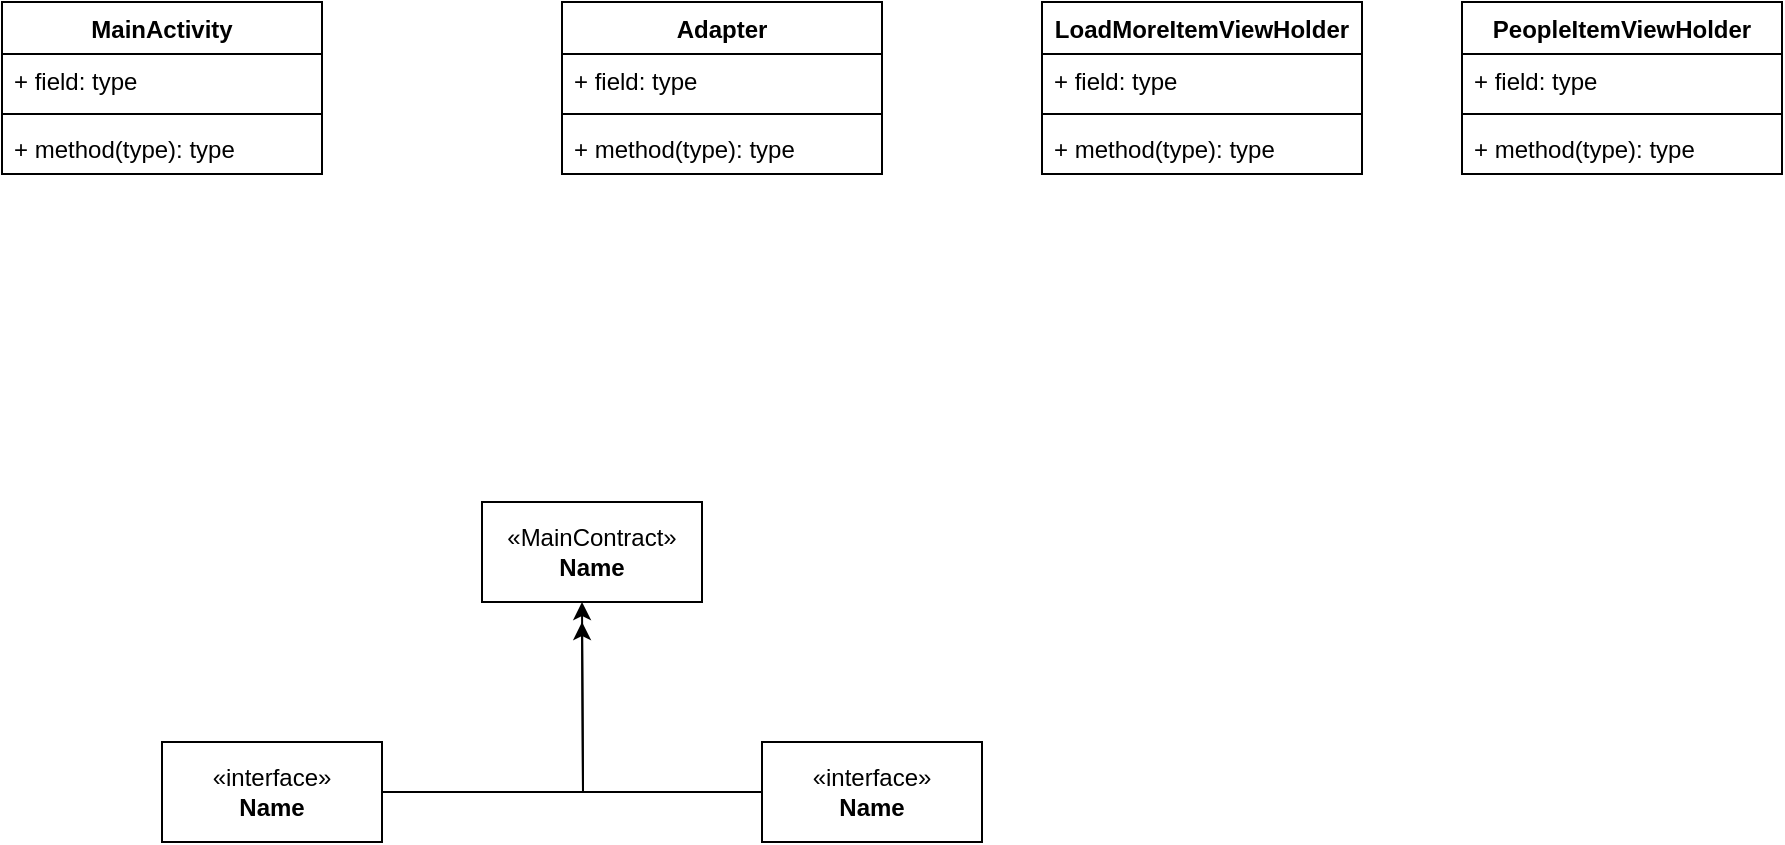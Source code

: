 <mxfile version="24.7.6">
  <diagram name="第 1 页" id="VxwfJBrMtaafbvOjhw8O">
    <mxGraphModel dx="954" dy="640" grid="1" gridSize="10" guides="1" tooltips="1" connect="1" arrows="1" fold="1" page="1" pageScale="1" pageWidth="827" pageHeight="1169" math="0" shadow="0">
      <root>
        <mxCell id="0" />
        <mxCell id="1" parent="0" />
        <mxCell id="8hf_TUTQjoI7S5xpg7qY-1" value="MainActivity" style="swimlane;fontStyle=1;align=center;verticalAlign=top;childLayout=stackLayout;horizontal=1;startSize=26;horizontalStack=0;resizeParent=1;resizeParentMax=0;resizeLast=0;collapsible=1;marginBottom=0;whiteSpace=wrap;html=1;" vertex="1" parent="1">
          <mxGeometry x="190" y="140" width="160" height="86" as="geometry" />
        </mxCell>
        <mxCell id="8hf_TUTQjoI7S5xpg7qY-2" value="+ field: type" style="text;strokeColor=none;fillColor=none;align=left;verticalAlign=top;spacingLeft=4;spacingRight=4;overflow=hidden;rotatable=0;points=[[0,0.5],[1,0.5]];portConstraint=eastwest;whiteSpace=wrap;html=1;" vertex="1" parent="8hf_TUTQjoI7S5xpg7qY-1">
          <mxGeometry y="26" width="160" height="26" as="geometry" />
        </mxCell>
        <mxCell id="8hf_TUTQjoI7S5xpg7qY-3" value="" style="line;strokeWidth=1;fillColor=none;align=left;verticalAlign=middle;spacingTop=-1;spacingLeft=3;spacingRight=3;rotatable=0;labelPosition=right;points=[];portConstraint=eastwest;strokeColor=inherit;" vertex="1" parent="8hf_TUTQjoI7S5xpg7qY-1">
          <mxGeometry y="52" width="160" height="8" as="geometry" />
        </mxCell>
        <mxCell id="8hf_TUTQjoI7S5xpg7qY-4" value="+ method(type): type" style="text;strokeColor=none;fillColor=none;align=left;verticalAlign=top;spacingLeft=4;spacingRight=4;overflow=hidden;rotatable=0;points=[[0,0.5],[1,0.5]];portConstraint=eastwest;whiteSpace=wrap;html=1;" vertex="1" parent="8hf_TUTQjoI7S5xpg7qY-1">
          <mxGeometry y="60" width="160" height="26" as="geometry" />
        </mxCell>
        <mxCell id="8hf_TUTQjoI7S5xpg7qY-5" value="Adapter" style="swimlane;fontStyle=1;align=center;verticalAlign=top;childLayout=stackLayout;horizontal=1;startSize=26;horizontalStack=0;resizeParent=1;resizeParentMax=0;resizeLast=0;collapsible=1;marginBottom=0;whiteSpace=wrap;html=1;" vertex="1" parent="1">
          <mxGeometry x="470" y="140" width="160" height="86" as="geometry" />
        </mxCell>
        <mxCell id="8hf_TUTQjoI7S5xpg7qY-6" value="+ field: type" style="text;strokeColor=none;fillColor=none;align=left;verticalAlign=top;spacingLeft=4;spacingRight=4;overflow=hidden;rotatable=0;points=[[0,0.5],[1,0.5]];portConstraint=eastwest;whiteSpace=wrap;html=1;" vertex="1" parent="8hf_TUTQjoI7S5xpg7qY-5">
          <mxGeometry y="26" width="160" height="26" as="geometry" />
        </mxCell>
        <mxCell id="8hf_TUTQjoI7S5xpg7qY-7" value="" style="line;strokeWidth=1;fillColor=none;align=left;verticalAlign=middle;spacingTop=-1;spacingLeft=3;spacingRight=3;rotatable=0;labelPosition=right;points=[];portConstraint=eastwest;strokeColor=inherit;" vertex="1" parent="8hf_TUTQjoI7S5xpg7qY-5">
          <mxGeometry y="52" width="160" height="8" as="geometry" />
        </mxCell>
        <mxCell id="8hf_TUTQjoI7S5xpg7qY-8" value="+ method(type): type" style="text;strokeColor=none;fillColor=none;align=left;verticalAlign=top;spacingLeft=4;spacingRight=4;overflow=hidden;rotatable=0;points=[[0,0.5],[1,0.5]];portConstraint=eastwest;whiteSpace=wrap;html=1;" vertex="1" parent="8hf_TUTQjoI7S5xpg7qY-5">
          <mxGeometry y="60" width="160" height="26" as="geometry" />
        </mxCell>
        <mxCell id="8hf_TUTQjoI7S5xpg7qY-9" value="LoadMoreItemViewHolder&lt;div&gt;&lt;br&gt;&lt;/div&gt;" style="swimlane;fontStyle=1;align=center;verticalAlign=top;childLayout=stackLayout;horizontal=1;startSize=26;horizontalStack=0;resizeParent=1;resizeParentMax=0;resizeLast=0;collapsible=1;marginBottom=0;whiteSpace=wrap;html=1;" vertex="1" parent="1">
          <mxGeometry x="710" y="140" width="160" height="86" as="geometry" />
        </mxCell>
        <mxCell id="8hf_TUTQjoI7S5xpg7qY-10" value="+ field: type" style="text;strokeColor=none;fillColor=none;align=left;verticalAlign=top;spacingLeft=4;spacingRight=4;overflow=hidden;rotatable=0;points=[[0,0.5],[1,0.5]];portConstraint=eastwest;whiteSpace=wrap;html=1;" vertex="1" parent="8hf_TUTQjoI7S5xpg7qY-9">
          <mxGeometry y="26" width="160" height="26" as="geometry" />
        </mxCell>
        <mxCell id="8hf_TUTQjoI7S5xpg7qY-11" value="" style="line;strokeWidth=1;fillColor=none;align=left;verticalAlign=middle;spacingTop=-1;spacingLeft=3;spacingRight=3;rotatable=0;labelPosition=right;points=[];portConstraint=eastwest;strokeColor=inherit;" vertex="1" parent="8hf_TUTQjoI7S5xpg7qY-9">
          <mxGeometry y="52" width="160" height="8" as="geometry" />
        </mxCell>
        <mxCell id="8hf_TUTQjoI7S5xpg7qY-12" value="+ method(type): type" style="text;strokeColor=none;fillColor=none;align=left;verticalAlign=top;spacingLeft=4;spacingRight=4;overflow=hidden;rotatable=0;points=[[0,0.5],[1,0.5]];portConstraint=eastwest;whiteSpace=wrap;html=1;" vertex="1" parent="8hf_TUTQjoI7S5xpg7qY-9">
          <mxGeometry y="60" width="160" height="26" as="geometry" />
        </mxCell>
        <mxCell id="8hf_TUTQjoI7S5xpg7qY-13" value="PeopleItemViewHolder" style="swimlane;fontStyle=1;align=center;verticalAlign=top;childLayout=stackLayout;horizontal=1;startSize=26;horizontalStack=0;resizeParent=1;resizeParentMax=0;resizeLast=0;collapsible=1;marginBottom=0;whiteSpace=wrap;html=1;" vertex="1" parent="1">
          <mxGeometry x="920" y="140" width="160" height="86" as="geometry" />
        </mxCell>
        <mxCell id="8hf_TUTQjoI7S5xpg7qY-14" value="+ field: type" style="text;strokeColor=none;fillColor=none;align=left;verticalAlign=top;spacingLeft=4;spacingRight=4;overflow=hidden;rotatable=0;points=[[0,0.5],[1,0.5]];portConstraint=eastwest;whiteSpace=wrap;html=1;" vertex="1" parent="8hf_TUTQjoI7S5xpg7qY-13">
          <mxGeometry y="26" width="160" height="26" as="geometry" />
        </mxCell>
        <mxCell id="8hf_TUTQjoI7S5xpg7qY-15" value="" style="line;strokeWidth=1;fillColor=none;align=left;verticalAlign=middle;spacingTop=-1;spacingLeft=3;spacingRight=3;rotatable=0;labelPosition=right;points=[];portConstraint=eastwest;strokeColor=inherit;" vertex="1" parent="8hf_TUTQjoI7S5xpg7qY-13">
          <mxGeometry y="52" width="160" height="8" as="geometry" />
        </mxCell>
        <mxCell id="8hf_TUTQjoI7S5xpg7qY-16" value="+ method(type): type" style="text;strokeColor=none;fillColor=none;align=left;verticalAlign=top;spacingLeft=4;spacingRight=4;overflow=hidden;rotatable=0;points=[[0,0.5],[1,0.5]];portConstraint=eastwest;whiteSpace=wrap;html=1;" vertex="1" parent="8hf_TUTQjoI7S5xpg7qY-13">
          <mxGeometry y="60" width="160" height="26" as="geometry" />
        </mxCell>
        <mxCell id="8hf_TUTQjoI7S5xpg7qY-17" value="«MainContract»&lt;br&gt;&lt;b&gt;Name&lt;/b&gt;" style="html=1;whiteSpace=wrap;" vertex="1" parent="1">
          <mxGeometry x="430" y="390" width="110" height="50" as="geometry" />
        </mxCell>
        <mxCell id="8hf_TUTQjoI7S5xpg7qY-22" style="edgeStyle=orthogonalEdgeStyle;rounded=0;orthogonalLoop=1;jettySize=auto;html=1;entryX=0;entryY=0.5;entryDx=0;entryDy=0;exitX=1;exitY=0.5;exitDx=0;exitDy=0;" edge="1" parent="1" source="8hf_TUTQjoI7S5xpg7qY-18">
          <mxGeometry relative="1" as="geometry">
            <mxPoint x="430" y="560" as="sourcePoint" />
            <mxPoint x="480" y="440" as="targetPoint" />
          </mxGeometry>
        </mxCell>
        <mxCell id="8hf_TUTQjoI7S5xpg7qY-18" value="&amp;laquo;interface&amp;raquo;&lt;br&gt;&lt;b&gt;Name&lt;/b&gt;" style="html=1;whiteSpace=wrap;" vertex="1" parent="1">
          <mxGeometry x="270" y="510" width="110" height="50" as="geometry" />
        </mxCell>
        <mxCell id="8hf_TUTQjoI7S5xpg7qY-24" style="edgeStyle=orthogonalEdgeStyle;rounded=0;orthogonalLoop=1;jettySize=auto;html=1;" edge="1" parent="1" source="8hf_TUTQjoI7S5xpg7qY-19">
          <mxGeometry relative="1" as="geometry">
            <mxPoint x="480" y="450" as="targetPoint" />
          </mxGeometry>
        </mxCell>
        <mxCell id="8hf_TUTQjoI7S5xpg7qY-19" value="&amp;laquo;interface&amp;raquo;&lt;br&gt;&lt;b&gt;Name&lt;/b&gt;" style="html=1;whiteSpace=wrap;" vertex="1" parent="1">
          <mxGeometry x="570" y="510" width="110" height="50" as="geometry" />
        </mxCell>
      </root>
    </mxGraphModel>
  </diagram>
</mxfile>
